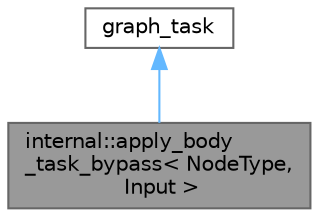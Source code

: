 digraph "internal::apply_body_task_bypass&lt; NodeType, Input &gt;"
{
 // LATEX_PDF_SIZE
  bgcolor="transparent";
  edge [fontname=Helvetica,fontsize=10,labelfontname=Helvetica,labelfontsize=10];
  node [fontname=Helvetica,fontsize=10,shape=box,height=0.2,width=0.4];
  Node1 [id="Node000001",label="internal::apply_body\l_task_bypass\< NodeType,\l Input \>",height=0.2,width=0.4,color="gray40", fillcolor="grey60", style="filled", fontcolor="black",tooltip="A task that calls a node's apply_body_bypass function, passing in an input of type Input"];
  Node2 -> Node1 [id="edge1_Node000001_Node000002",dir="back",color="steelblue1",style="solid",tooltip=" "];
  Node2 [id="Node000002",label="graph_task",height=0.2,width=0.4,color="gray40", fillcolor="white", style="filled",tooltip=" "];
}

